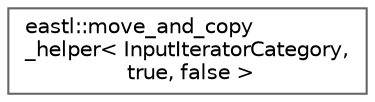 digraph "类继承关系图"
{
 // LATEX_PDF_SIZE
  bgcolor="transparent";
  edge [fontname=Helvetica,fontsize=10,labelfontname=Helvetica,labelfontsize=10];
  node [fontname=Helvetica,fontsize=10,shape=box,height=0.2,width=0.4];
  rankdir="LR";
  Node0 [id="Node000000",label="eastl::move_and_copy\l_helper\< InputIteratorCategory,\l true, false \>",height=0.2,width=0.4,color="grey40", fillcolor="white", style="filled",URL="$structeastl_1_1move__and__copy__helper_3_01_input_iterator_category_00_01true_00_01false_01_4.html",tooltip=" "];
}
